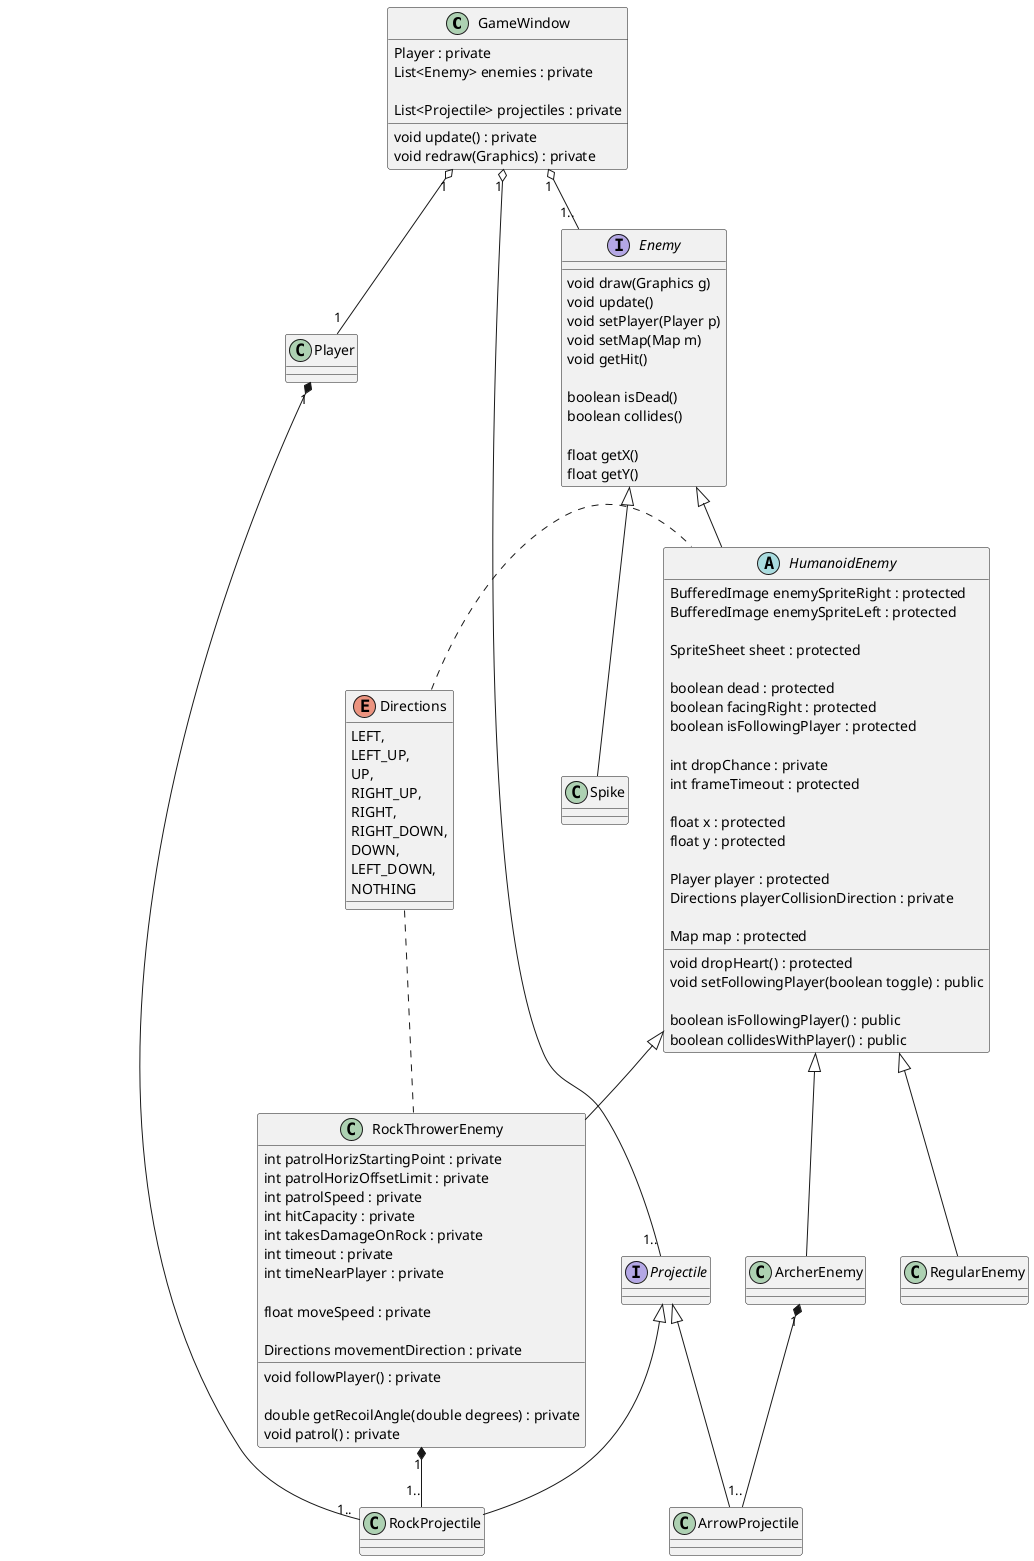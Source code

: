 @startuml

class GameWindow{
    Player : private
    List<Enemy> enemies : private

    List<Projectile> projectiles : private

    void update() : private
    void redraw(Graphics) : private
}

class Player{

}

class RockProjectile{

}

class ArrowProjectile{

}

interface Projectile{

}

interface Enemy{
    void draw(Graphics g)
    void update()
    void setPlayer(Player p)
    void setMap(Map m)
    void getHit()

    boolean isDead()
    boolean collides()

    float getX()
    float getY()
}

class Spike{

}

enum Directions{
    LEFT,
    LEFT_UP,
    UP,
    RIGHT_UP,
    RIGHT,
    RIGHT_DOWN,
    DOWN,
    LEFT_DOWN,
    NOTHING
}

abstract class HumanoidEnemy{
    BufferedImage enemySpriteRight : protected
    BufferedImage enemySpriteLeft : protected

    SpriteSheet sheet : protected

    boolean dead : protected
    boolean facingRight : protected
    boolean isFollowingPlayer : protected

    int dropChance : private
    int frameTimeout : protected

    float x : protected
    float y : protected

    Player player : protected
    Directions playerCollisionDirection : private

    Map map : protected

    void dropHeart() : protected
    void setFollowingPlayer(boolean toggle) : public

    boolean isFollowingPlayer() : public
    boolean collidesWithPlayer() : public
}

class RegularEnemy{

}

class ArcherEnemy{

}

class RockThrowerEnemy{
    int patrolHorizStartingPoint : private
    int patrolHorizOffsetLimit : private
    int patrolSpeed : private
    int hitCapacity : private
    int takesDamageOnRock : private
    int timeout : private
    int timeNearPlayer : private

    float moveSpeed : private

    Directions movementDirection : private

    void followPlayer() : private

    double getRecoilAngle(double degrees) : private
    void patrol() : private
}

Projectile ^-- ArrowProjectile
Projectile ^-- RockProjectile

HumanoidEnemy ^-- RegularEnemy
HumanoidEnemy ^-- ArcherEnemy
HumanoidEnemy ^-- RockThrowerEnemy

Enemy ^-- Spike
Enemy ^-- HumanoidEnemy

GameWindow "1" o-- "1" Player
GameWindow "1" o-- "1.." Enemy

Directions . RockThrowerEnemy
Directions . HumanoidEnemy

Player "1" *-- "1.." RockProjectile
ArcherEnemy "1" *-- "1.." ArrowProjectile
RockThrowerEnemy "1" *-- "1.." RockProjectile

GameWindow "1" o-- "1.." Projectile

@enduml

